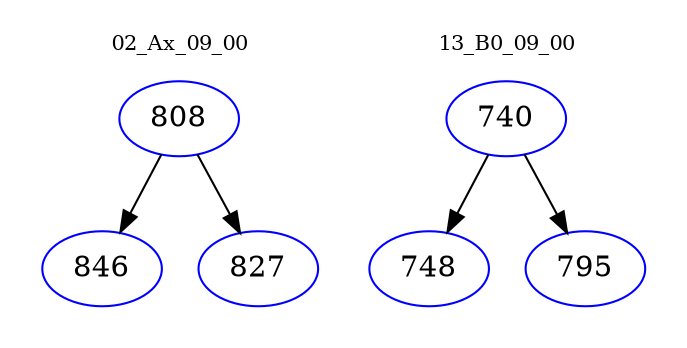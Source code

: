 digraph{
subgraph cluster_0 {
color = white
label = "02_Ax_09_00";
fontsize=10;
T0_808 [label="808", color="blue"]
T0_808 -> T0_846 [color="black"]
T0_846 [label="846", color="blue"]
T0_808 -> T0_827 [color="black"]
T0_827 [label="827", color="blue"]
}
subgraph cluster_1 {
color = white
label = "13_B0_09_00";
fontsize=10;
T1_740 [label="740", color="blue"]
T1_740 -> T1_748 [color="black"]
T1_748 [label="748", color="blue"]
T1_740 -> T1_795 [color="black"]
T1_795 [label="795", color="blue"]
}
}
